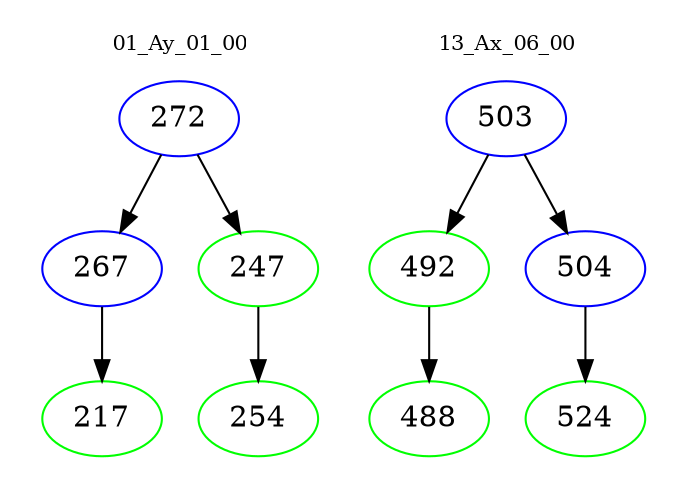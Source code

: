 digraph{
subgraph cluster_0 {
color = white
label = "01_Ay_01_00";
fontsize=10;
T0_272 [label="272", color="blue"]
T0_272 -> T0_267 [color="black"]
T0_267 [label="267", color="blue"]
T0_267 -> T0_217 [color="black"]
T0_217 [label="217", color="green"]
T0_272 -> T0_247 [color="black"]
T0_247 [label="247", color="green"]
T0_247 -> T0_254 [color="black"]
T0_254 [label="254", color="green"]
}
subgraph cluster_1 {
color = white
label = "13_Ax_06_00";
fontsize=10;
T1_503 [label="503", color="blue"]
T1_503 -> T1_492 [color="black"]
T1_492 [label="492", color="green"]
T1_492 -> T1_488 [color="black"]
T1_488 [label="488", color="green"]
T1_503 -> T1_504 [color="black"]
T1_504 [label="504", color="blue"]
T1_504 -> T1_524 [color="black"]
T1_524 [label="524", color="green"]
}
}
